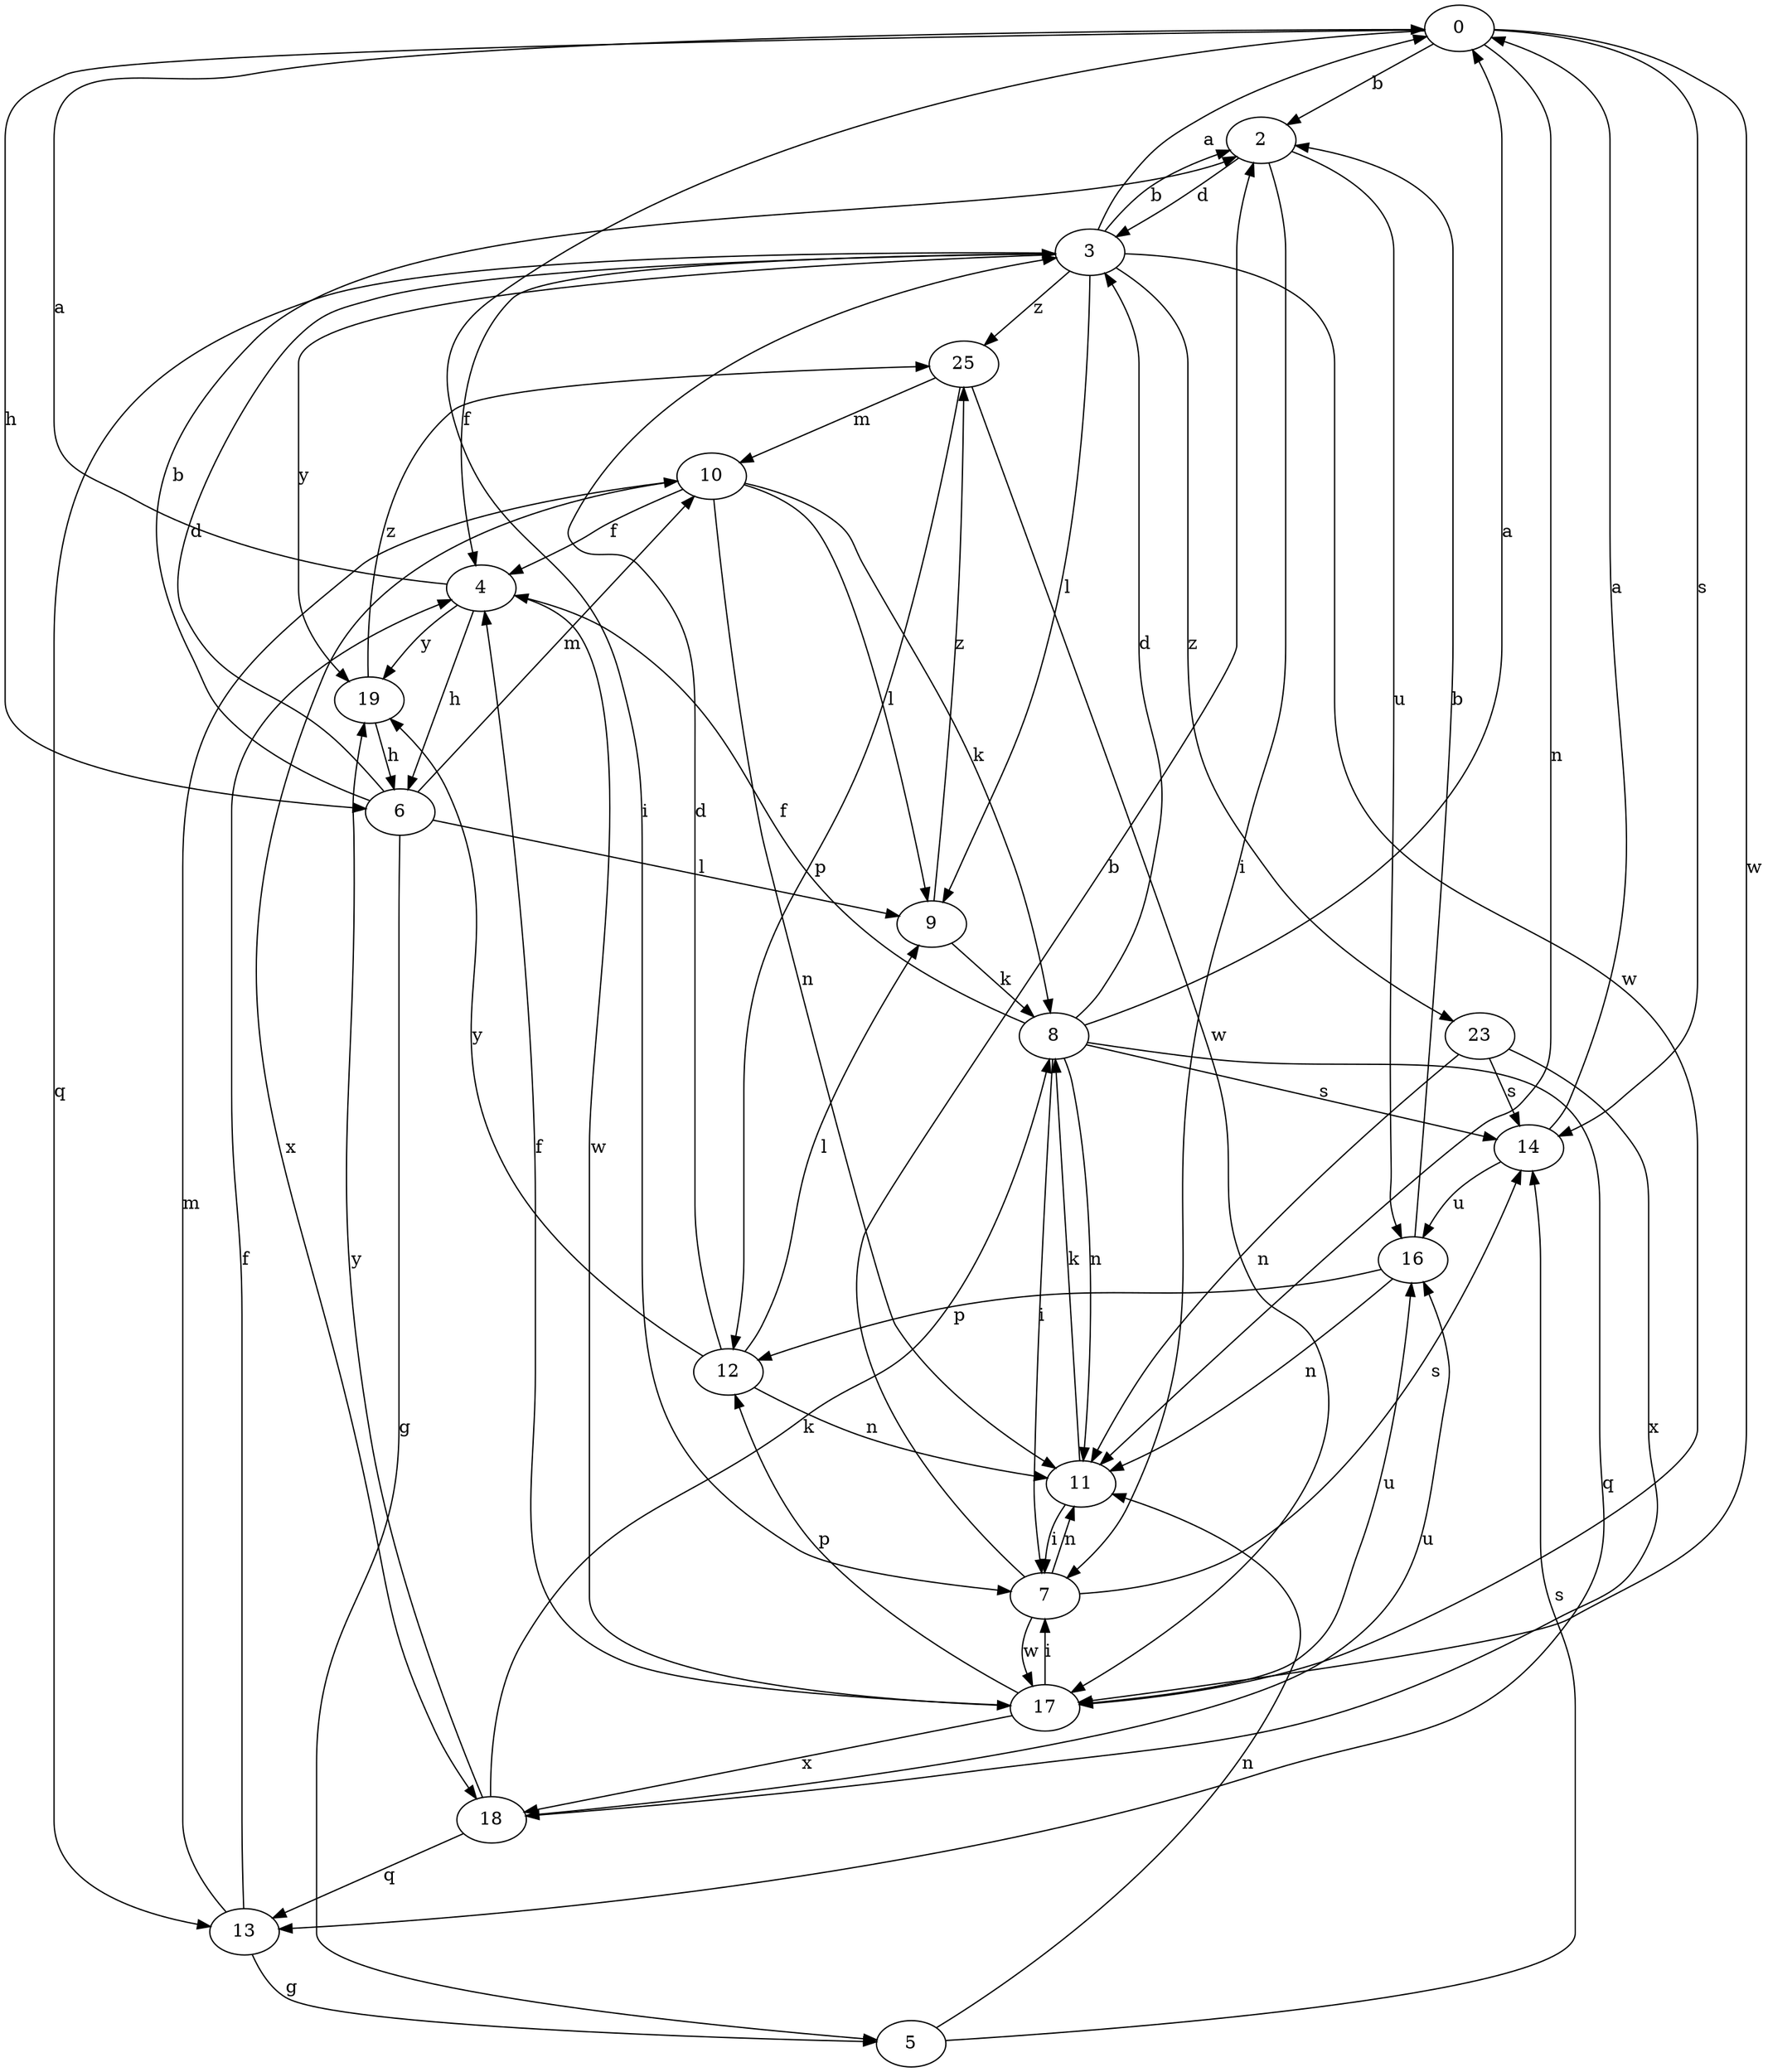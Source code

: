 strict digraph  {
0;
2;
3;
4;
5;
6;
7;
8;
9;
10;
11;
12;
13;
14;
16;
17;
18;
19;
23;
25;
0 -> 2  [label=b];
0 -> 6  [label=h];
0 -> 7  [label=i];
0 -> 11  [label=n];
0 -> 14  [label=s];
0 -> 17  [label=w];
2 -> 3  [label=d];
2 -> 7  [label=i];
2 -> 16  [label=u];
3 -> 0  [label=a];
3 -> 2  [label=b];
3 -> 4  [label=f];
3 -> 9  [label=l];
3 -> 13  [label=q];
3 -> 17  [label=w];
3 -> 19  [label=y];
3 -> 23  [label=z];
3 -> 25  [label=z];
4 -> 0  [label=a];
4 -> 6  [label=h];
4 -> 17  [label=w];
4 -> 19  [label=y];
5 -> 11  [label=n];
5 -> 14  [label=s];
6 -> 2  [label=b];
6 -> 3  [label=d];
6 -> 5  [label=g];
6 -> 9  [label=l];
6 -> 10  [label=m];
7 -> 2  [label=b];
7 -> 11  [label=n];
7 -> 14  [label=s];
7 -> 17  [label=w];
8 -> 0  [label=a];
8 -> 3  [label=d];
8 -> 4  [label=f];
8 -> 7  [label=i];
8 -> 11  [label=n];
8 -> 13  [label=q];
8 -> 14  [label=s];
9 -> 8  [label=k];
9 -> 25  [label=z];
10 -> 4  [label=f];
10 -> 8  [label=k];
10 -> 9  [label=l];
10 -> 11  [label=n];
10 -> 18  [label=x];
11 -> 7  [label=i];
11 -> 8  [label=k];
12 -> 3  [label=d];
12 -> 9  [label=l];
12 -> 11  [label=n];
12 -> 19  [label=y];
13 -> 4  [label=f];
13 -> 5  [label=g];
13 -> 10  [label=m];
14 -> 0  [label=a];
14 -> 16  [label=u];
16 -> 2  [label=b];
16 -> 11  [label=n];
16 -> 12  [label=p];
17 -> 4  [label=f];
17 -> 7  [label=i];
17 -> 12  [label=p];
17 -> 16  [label=u];
17 -> 18  [label=x];
18 -> 8  [label=k];
18 -> 13  [label=q];
18 -> 16  [label=u];
18 -> 19  [label=y];
19 -> 6  [label=h];
19 -> 25  [label=z];
23 -> 11  [label=n];
23 -> 14  [label=s];
23 -> 18  [label=x];
25 -> 10  [label=m];
25 -> 12  [label=p];
25 -> 17  [label=w];
}

